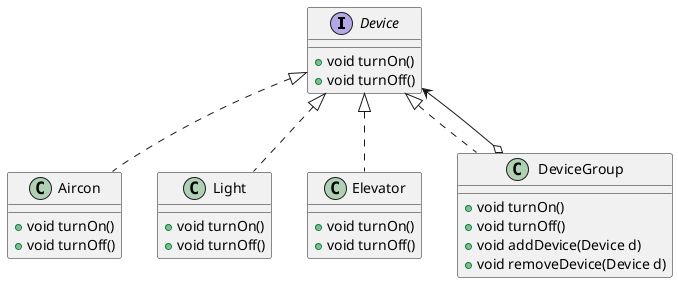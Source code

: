 @startuml

interface Device {
    +void turnOn()
    +void turnOff()
}

class Aircon implements Device {
    +void turnOn()
    +void turnOff()
}

class Light implements Device {
    +void turnOn()
    +void turnOff()
}

class Elevator implements Device {
    +void turnOn()
    +void turnOff()
}

class DeviceGroup implements Device {
    +void turnOn()
    +void turnOff()
    +void addDevice(Device d)
    +void removeDevice(Device d)
}

DeviceGroup o--> Device


@enduml
